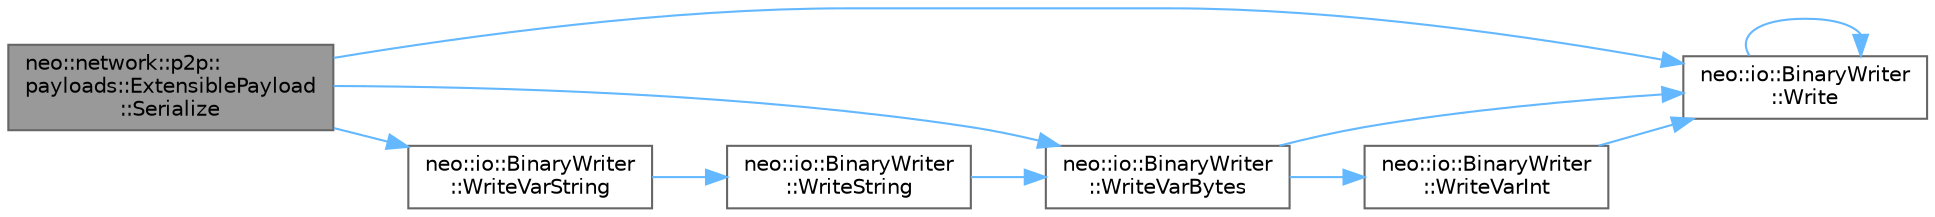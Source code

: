 digraph "neo::network::p2p::payloads::ExtensiblePayload::Serialize"
{
 // LATEX_PDF_SIZE
  bgcolor="transparent";
  edge [fontname=Helvetica,fontsize=10,labelfontname=Helvetica,labelfontsize=10];
  node [fontname=Helvetica,fontsize=10,shape=box,height=0.2,width=0.4];
  rankdir="LR";
  Node1 [id="Node000001",label="neo::network::p2p::\lpayloads::ExtensiblePayload\l::Serialize",height=0.2,width=0.4,color="gray40", fillcolor="grey60", style="filled", fontcolor="black",tooltip="Serializes the object to a binary writer."];
  Node1 -> Node2 [id="edge10_Node000001_Node000002",color="steelblue1",style="solid",tooltip=" "];
  Node2 [id="Node000002",label="neo::io::BinaryWriter\l::Write",height=0.2,width=0.4,color="grey40", fillcolor="white", style="filled",URL="$classneo_1_1io_1_1_binary_writer.html#ac50767ade20a9099ba7e6b6ed684ef45",tooltip="Writes a boolean value to the stream."];
  Node2 -> Node2 [id="edge11_Node000002_Node000002",color="steelblue1",style="solid",tooltip=" "];
  Node1 -> Node3 [id="edge12_Node000001_Node000003",color="steelblue1",style="solid",tooltip=" "];
  Node3 [id="Node000003",label="neo::io::BinaryWriter\l::WriteVarBytes",height=0.2,width=0.4,color="grey40", fillcolor="white", style="filled",URL="$classneo_1_1io_1_1_binary_writer.html#ace5e14a07bea5e53bc025433e531853d",tooltip="Writes a variable-length byte array to the stream."];
  Node3 -> Node2 [id="edge13_Node000003_Node000002",color="steelblue1",style="solid",tooltip=" "];
  Node3 -> Node4 [id="edge14_Node000003_Node000004",color="steelblue1",style="solid",tooltip=" "];
  Node4 [id="Node000004",label="neo::io::BinaryWriter\l::WriteVarInt",height=0.2,width=0.4,color="grey40", fillcolor="white", style="filled",URL="$classneo_1_1io_1_1_binary_writer.html#a39fc5781e0d7a018ac8a1d86fea0cd4e",tooltip="Writes a variable-length integer to the stream."];
  Node4 -> Node2 [id="edge15_Node000004_Node000002",color="steelblue1",style="solid",tooltip=" "];
  Node1 -> Node5 [id="edge16_Node000001_Node000005",color="steelblue1",style="solid",tooltip=" "];
  Node5 [id="Node000005",label="neo::io::BinaryWriter\l::WriteVarString",height=0.2,width=0.4,color="grey40", fillcolor="white", style="filled",URL="$classneo_1_1io_1_1_binary_writer.html#adf19ab19fb99eee8a37ffa5a3739bc85",tooltip="Writes a variable-length string to the stream."];
  Node5 -> Node6 [id="edge17_Node000005_Node000006",color="steelblue1",style="solid",tooltip=" "];
  Node6 [id="Node000006",label="neo::io::BinaryWriter\l::WriteString",height=0.2,width=0.4,color="grey40", fillcolor="white", style="filled",URL="$classneo_1_1io_1_1_binary_writer.html#a1c0c000281b23e2e904a89a070758ba3",tooltip="Writes a string to the stream."];
  Node6 -> Node3 [id="edge18_Node000006_Node000003",color="steelblue1",style="solid",tooltip=" "];
}
